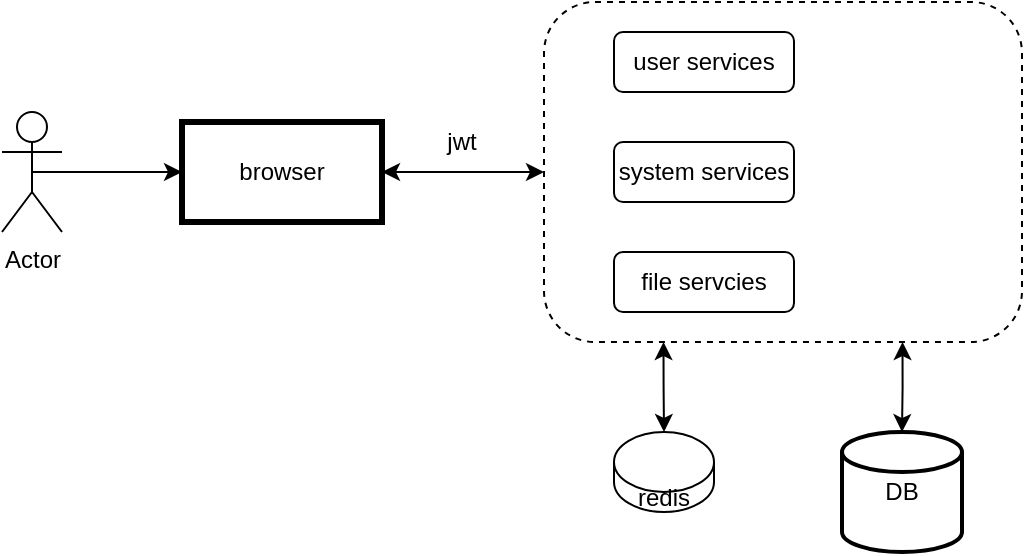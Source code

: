 <mxfile version="20.7.3" type="github">
  <diagram id="EpeD9skrv3WY1Cfl2r5W" name="Page-1">
    <mxGraphModel dx="780" dy="446" grid="1" gridSize="10" guides="1" tooltips="1" connect="1" arrows="1" fold="1" page="1" pageScale="1" pageWidth="850" pageHeight="1100" math="0" shadow="0">
      <root>
        <mxCell id="0" />
        <mxCell id="1" parent="0" />
        <mxCell id="4uAsSGVfG734yxUUZXEv-1" value="redis" style="shape=cylinder3;whiteSpace=wrap;html=1;boundedLbl=1;backgroundOutline=1;size=15;" vertex="1" parent="1">
          <mxGeometry x="356" y="660" width="50" height="40" as="geometry" />
        </mxCell>
        <mxCell id="4uAsSGVfG734yxUUZXEv-5" style="edgeStyle=orthogonalEdgeStyle;rounded=0;orthogonalLoop=1;jettySize=auto;html=1;exitX=0.5;exitY=0.5;exitDx=0;exitDy=0;exitPerimeter=0;entryX=0;entryY=0.5;entryDx=0;entryDy=0;endArrow=classic;endFill=1;" edge="1" parent="1" source="4uAsSGVfG734yxUUZXEv-2" target="4uAsSGVfG734yxUUZXEv-4">
          <mxGeometry relative="1" as="geometry" />
        </mxCell>
        <mxCell id="4uAsSGVfG734yxUUZXEv-2" value="Actor" style="shape=umlActor;verticalLabelPosition=bottom;verticalAlign=top;html=1;outlineConnect=0;" vertex="1" parent="1">
          <mxGeometry x="50" y="500" width="30" height="60" as="geometry" />
        </mxCell>
        <mxCell id="4uAsSGVfG734yxUUZXEv-12" style="edgeStyle=orthogonalEdgeStyle;rounded=0;orthogonalLoop=1;jettySize=auto;html=1;exitX=1;exitY=0.5;exitDx=0;exitDy=0;entryX=0;entryY=0.5;entryDx=0;entryDy=0;endArrow=classic;endFill=1;startArrow=classic;startFill=1;" edge="1" parent="1" source="4uAsSGVfG734yxUUZXEv-4" target="4uAsSGVfG734yxUUZXEv-7">
          <mxGeometry relative="1" as="geometry" />
        </mxCell>
        <mxCell id="4uAsSGVfG734yxUUZXEv-4" value="browser" style="rounded=0;whiteSpace=wrap;html=1;strokeWidth=3;" vertex="1" parent="1">
          <mxGeometry x="140" y="505" width="100" height="50" as="geometry" />
        </mxCell>
        <mxCell id="4uAsSGVfG734yxUUZXEv-16" style="edgeStyle=orthogonalEdgeStyle;rounded=0;orthogonalLoop=1;jettySize=auto;html=1;exitX=0.75;exitY=1;exitDx=0;exitDy=0;entryX=0.5;entryY=0;entryDx=0;entryDy=0;entryPerimeter=0;startArrow=classic;startFill=1;endArrow=classic;endFill=1;" edge="1" parent="1" source="4uAsSGVfG734yxUUZXEv-7" target="4uAsSGVfG734yxUUZXEv-8">
          <mxGeometry relative="1" as="geometry" />
        </mxCell>
        <mxCell id="4uAsSGVfG734yxUUZXEv-17" style="edgeStyle=orthogonalEdgeStyle;rounded=0;orthogonalLoop=1;jettySize=auto;html=1;exitX=0.25;exitY=1;exitDx=0;exitDy=0;entryX=0.5;entryY=0;entryDx=0;entryDy=0;entryPerimeter=0;startArrow=classic;startFill=1;endArrow=classic;endFill=1;" edge="1" parent="1" source="4uAsSGVfG734yxUUZXEv-7" target="4uAsSGVfG734yxUUZXEv-1">
          <mxGeometry relative="1" as="geometry" />
        </mxCell>
        <mxCell id="4uAsSGVfG734yxUUZXEv-7" value="" style="rounded=1;whiteSpace=wrap;html=1;dashed=1;strokeWidth=1;" vertex="1" parent="1">
          <mxGeometry x="321" y="445" width="239" height="170" as="geometry" />
        </mxCell>
        <mxCell id="4uAsSGVfG734yxUUZXEv-8" value="DB" style="strokeWidth=2;html=1;shape=mxgraph.flowchart.database;whiteSpace=wrap;" vertex="1" parent="1">
          <mxGeometry x="470" y="660" width="60" height="60" as="geometry" />
        </mxCell>
        <mxCell id="4uAsSGVfG734yxUUZXEv-9" value="user services" style="rounded=1;whiteSpace=wrap;html=1;strokeWidth=1;" vertex="1" parent="1">
          <mxGeometry x="356" y="460" width="90" height="30" as="geometry" />
        </mxCell>
        <mxCell id="4uAsSGVfG734yxUUZXEv-10" value="system services" style="rounded=1;whiteSpace=wrap;html=1;strokeWidth=1;" vertex="1" parent="1">
          <mxGeometry x="356" y="515" width="90" height="30" as="geometry" />
        </mxCell>
        <mxCell id="4uAsSGVfG734yxUUZXEv-11" value="file servcies" style="rounded=1;whiteSpace=wrap;html=1;strokeWidth=1;" vertex="1" parent="1">
          <mxGeometry x="356" y="570" width="90" height="30" as="geometry" />
        </mxCell>
        <mxCell id="4uAsSGVfG734yxUUZXEv-13" value="jwt" style="text;html=1;strokeColor=none;fillColor=none;align=center;verticalAlign=middle;whiteSpace=wrap;rounded=0;strokeWidth=1;" vertex="1" parent="1">
          <mxGeometry x="260" y="505" width="40" height="20" as="geometry" />
        </mxCell>
      </root>
    </mxGraphModel>
  </diagram>
</mxfile>
